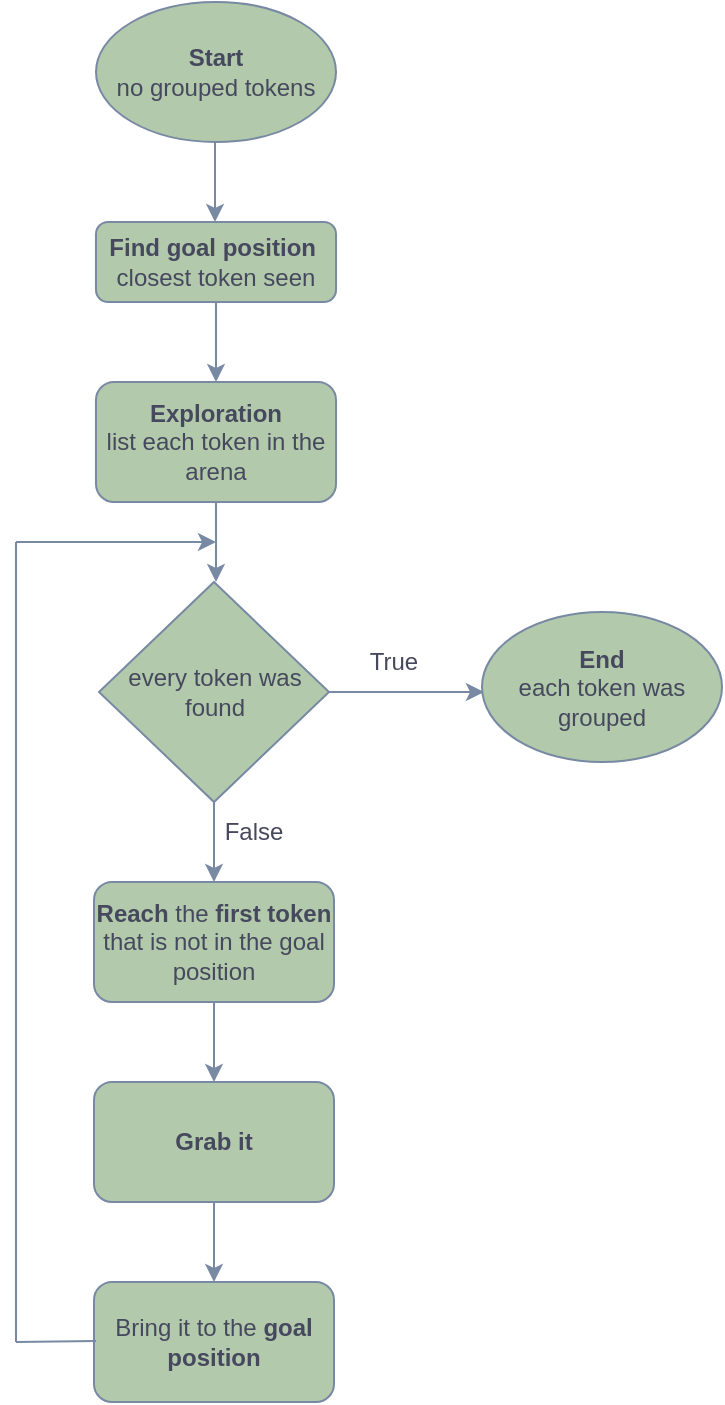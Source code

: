 <mxfile version="22.0.8" type="github">
  <diagram id="C5RBs43oDa-KdzZeNtuy" name="Page-1">
    <mxGraphModel dx="1723" dy="842" grid="1" gridSize="10" guides="1" tooltips="1" connect="1" arrows="1" fold="1" page="1" pageScale="1" pageWidth="827" pageHeight="1169" background="none" math="0" shadow="0">
      <root>
        <mxCell id="WIyWlLk6GJQsqaUBKTNV-0" />
        <mxCell id="WIyWlLk6GJQsqaUBKTNV-1" parent="WIyWlLk6GJQsqaUBKTNV-0" />
        <mxCell id="uBicAtSKVxRK-nKAeODd-2" value="" style="edgeStyle=orthogonalEdgeStyle;rounded=0;orthogonalLoop=1;jettySize=auto;html=1;entryX=0.5;entryY=0;entryDx=0;entryDy=0;labelBackgroundColor=none;strokeColor=#788AA3;fontColor=default;" edge="1" parent="WIyWlLk6GJQsqaUBKTNV-1" source="WIyWlLk6GJQsqaUBKTNV-3" target="uBicAtSKVxRK-nKAeODd-3">
          <mxGeometry relative="1" as="geometry">
            <mxPoint x="337" y="435" as="targetPoint" />
          </mxGeometry>
        </mxCell>
        <mxCell id="WIyWlLk6GJQsqaUBKTNV-3" value="&lt;b&gt;Find goal position&lt;/b&gt;&amp;nbsp;&lt;br&gt;closest token seen" style="rounded=1;whiteSpace=wrap;html=1;fontSize=12;glass=0;strokeWidth=1;shadow=0;labelBackgroundColor=none;fillColor=#B2C9AB;strokeColor=#788AA3;fontColor=#46495D;" parent="WIyWlLk6GJQsqaUBKTNV-1" vertex="1">
          <mxGeometry x="277" y="345" width="120" height="40" as="geometry" />
        </mxCell>
        <mxCell id="uBicAtSKVxRK-nKAeODd-0" value="&lt;b&gt;Start&lt;/b&gt;&lt;br&gt;no grouped tokens" style="ellipse;whiteSpace=wrap;html=1;labelBackgroundColor=none;fillColor=#B2C9AB;strokeColor=#788AA3;fontColor=#46495D;" vertex="1" parent="WIyWlLk6GJQsqaUBKTNV-1">
          <mxGeometry x="277" y="235" width="120" height="70" as="geometry" />
        </mxCell>
        <mxCell id="uBicAtSKVxRK-nKAeODd-1" value="" style="endArrow=classic;html=1;rounded=0;labelBackgroundColor=none;strokeColor=#788AA3;fontColor=default;" edge="1" parent="WIyWlLk6GJQsqaUBKTNV-1">
          <mxGeometry width="50" height="50" relative="1" as="geometry">
            <mxPoint x="336.5" y="305" as="sourcePoint" />
            <mxPoint x="336.5" y="345" as="targetPoint" />
          </mxGeometry>
        </mxCell>
        <mxCell id="uBicAtSKVxRK-nKAeODd-5" value="" style="edgeStyle=orthogonalEdgeStyle;rounded=0;orthogonalLoop=1;jettySize=auto;html=1;labelBackgroundColor=none;strokeColor=#788AA3;fontColor=default;" edge="1" parent="WIyWlLk6GJQsqaUBKTNV-1" source="uBicAtSKVxRK-nKAeODd-3">
          <mxGeometry relative="1" as="geometry">
            <mxPoint x="337" y="525" as="targetPoint" />
          </mxGeometry>
        </mxCell>
        <mxCell id="uBicAtSKVxRK-nKAeODd-3" value="&lt;b&gt;Exploration&lt;/b&gt;&lt;br&gt;list each token in the arena" style="rounded=1;whiteSpace=wrap;html=1;labelBackgroundColor=none;fillColor=#B2C9AB;strokeColor=#788AA3;fontColor=#46495D;" vertex="1" parent="WIyWlLk6GJQsqaUBKTNV-1">
          <mxGeometry x="277" y="425" width="120" height="60" as="geometry" />
        </mxCell>
        <mxCell id="uBicAtSKVxRK-nKAeODd-11" value="" style="edgeStyle=orthogonalEdgeStyle;rounded=0;orthogonalLoop=1;jettySize=auto;html=1;labelBackgroundColor=none;strokeColor=#788AA3;fontColor=default;" edge="1" parent="WIyWlLk6GJQsqaUBKTNV-1" source="uBicAtSKVxRK-nKAeODd-7">
          <mxGeometry relative="1" as="geometry">
            <mxPoint x="471" y="580" as="targetPoint" />
          </mxGeometry>
        </mxCell>
        <mxCell id="uBicAtSKVxRK-nKAeODd-16" value="" style="edgeStyle=orthogonalEdgeStyle;rounded=0;orthogonalLoop=1;jettySize=auto;html=1;labelBackgroundColor=none;strokeColor=#788AA3;fontColor=default;" edge="1" parent="WIyWlLk6GJQsqaUBKTNV-1" source="uBicAtSKVxRK-nKAeODd-7">
          <mxGeometry relative="1" as="geometry">
            <mxPoint x="336" y="675" as="targetPoint" />
          </mxGeometry>
        </mxCell>
        <mxCell id="uBicAtSKVxRK-nKAeODd-7" value="every token was found" style="rhombus;whiteSpace=wrap;html=1;labelBackgroundColor=none;fillColor=#B2C9AB;strokeColor=#788AA3;fontColor=#46495D;" vertex="1" parent="WIyWlLk6GJQsqaUBKTNV-1">
          <mxGeometry x="278.5" y="525" width="115" height="110" as="geometry" />
        </mxCell>
        <mxCell id="uBicAtSKVxRK-nKAeODd-14" value="True" style="text;html=1;strokeColor=none;fillColor=none;align=center;verticalAlign=middle;whiteSpace=wrap;rounded=0;labelBackgroundColor=none;fontColor=#46495D;" vertex="1" parent="WIyWlLk6GJQsqaUBKTNV-1">
          <mxGeometry x="396" y="550" width="60" height="30" as="geometry" />
        </mxCell>
        <mxCell id="uBicAtSKVxRK-nKAeODd-18" value="False" style="text;html=1;strokeColor=none;fillColor=none;align=center;verticalAlign=middle;whiteSpace=wrap;rounded=0;labelBackgroundColor=none;fontColor=#46495D;" vertex="1" parent="WIyWlLk6GJQsqaUBKTNV-1">
          <mxGeometry x="326" y="635" width="60" height="30" as="geometry" />
        </mxCell>
        <mxCell id="uBicAtSKVxRK-nKAeODd-21" value="" style="edgeStyle=orthogonalEdgeStyle;rounded=0;orthogonalLoop=1;jettySize=auto;html=1;labelBackgroundColor=none;strokeColor=#788AA3;fontColor=default;" edge="1" parent="WIyWlLk6GJQsqaUBKTNV-1" source="uBicAtSKVxRK-nKAeODd-19" target="uBicAtSKVxRK-nKAeODd-20">
          <mxGeometry relative="1" as="geometry" />
        </mxCell>
        <mxCell id="uBicAtSKVxRK-nKAeODd-19" value="&lt;b&gt;Reach &lt;/b&gt;the &lt;b&gt;first token &lt;/b&gt;that is not in the goal position" style="rounded=1;whiteSpace=wrap;html=1;labelBackgroundColor=none;fillColor=#B2C9AB;strokeColor=#788AA3;fontColor=#46495D;" vertex="1" parent="WIyWlLk6GJQsqaUBKTNV-1">
          <mxGeometry x="276" y="675" width="120" height="60" as="geometry" />
        </mxCell>
        <mxCell id="uBicAtSKVxRK-nKAeODd-23" value="" style="edgeStyle=orthogonalEdgeStyle;rounded=0;orthogonalLoop=1;jettySize=auto;html=1;labelBackgroundColor=none;strokeColor=#788AA3;fontColor=default;" edge="1" parent="WIyWlLk6GJQsqaUBKTNV-1" source="uBicAtSKVxRK-nKAeODd-20" target="uBicAtSKVxRK-nKAeODd-22">
          <mxGeometry relative="1" as="geometry" />
        </mxCell>
        <mxCell id="uBicAtSKVxRK-nKAeODd-20" value="&lt;b&gt;Grab it&lt;/b&gt;" style="rounded=1;whiteSpace=wrap;html=1;labelBackgroundColor=none;fillColor=#B2C9AB;strokeColor=#788AA3;fontColor=#46495D;" vertex="1" parent="WIyWlLk6GJQsqaUBKTNV-1">
          <mxGeometry x="276" y="775" width="120" height="60" as="geometry" />
        </mxCell>
        <mxCell id="uBicAtSKVxRK-nKAeODd-22" value="Bring it to the &lt;b&gt;goal position&lt;/b&gt;" style="rounded=1;whiteSpace=wrap;html=1;labelBackgroundColor=none;fillColor=#B2C9AB;strokeColor=#788AA3;fontColor=#46495D;" vertex="1" parent="WIyWlLk6GJQsqaUBKTNV-1">
          <mxGeometry x="276" y="875" width="120" height="60" as="geometry" />
        </mxCell>
        <mxCell id="uBicAtSKVxRK-nKAeODd-27" value="" style="endArrow=classic;html=1;rounded=0;labelBackgroundColor=none;strokeColor=#788AA3;fontColor=default;" edge="1" parent="WIyWlLk6GJQsqaUBKTNV-1">
          <mxGeometry width="50" height="50" relative="1" as="geometry">
            <mxPoint x="237" y="505" as="sourcePoint" />
            <mxPoint x="337" y="505" as="targetPoint" />
          </mxGeometry>
        </mxCell>
        <mxCell id="uBicAtSKVxRK-nKAeODd-28" value="" style="endArrow=none;html=1;rounded=0;labelBackgroundColor=none;strokeColor=#788AA3;fontColor=default;" edge="1" parent="WIyWlLk6GJQsqaUBKTNV-1">
          <mxGeometry width="50" height="50" relative="1" as="geometry">
            <mxPoint x="237" y="905" as="sourcePoint" />
            <mxPoint x="277" y="904.5" as="targetPoint" />
          </mxGeometry>
        </mxCell>
        <mxCell id="uBicAtSKVxRK-nKAeODd-29" value="" style="endArrow=none;html=1;rounded=0;labelBackgroundColor=none;strokeColor=#788AA3;fontColor=default;" edge="1" parent="WIyWlLk6GJQsqaUBKTNV-1">
          <mxGeometry width="50" height="50" relative="1" as="geometry">
            <mxPoint x="237" y="905" as="sourcePoint" />
            <mxPoint x="237" y="505" as="targetPoint" />
            <Array as="points">
              <mxPoint x="237" y="895" />
              <mxPoint x="237" y="875" />
            </Array>
          </mxGeometry>
        </mxCell>
        <mxCell id="uBicAtSKVxRK-nKAeODd-30" value="&lt;b&gt;End&lt;/b&gt;&lt;br&gt;each token was grouped" style="ellipse;whiteSpace=wrap;html=1;strokeColor=#788AA3;fontColor=#46495D;fillColor=#B2C9AB;" vertex="1" parent="WIyWlLk6GJQsqaUBKTNV-1">
          <mxGeometry x="470" y="540" width="120" height="75" as="geometry" />
        </mxCell>
      </root>
    </mxGraphModel>
  </diagram>
</mxfile>
